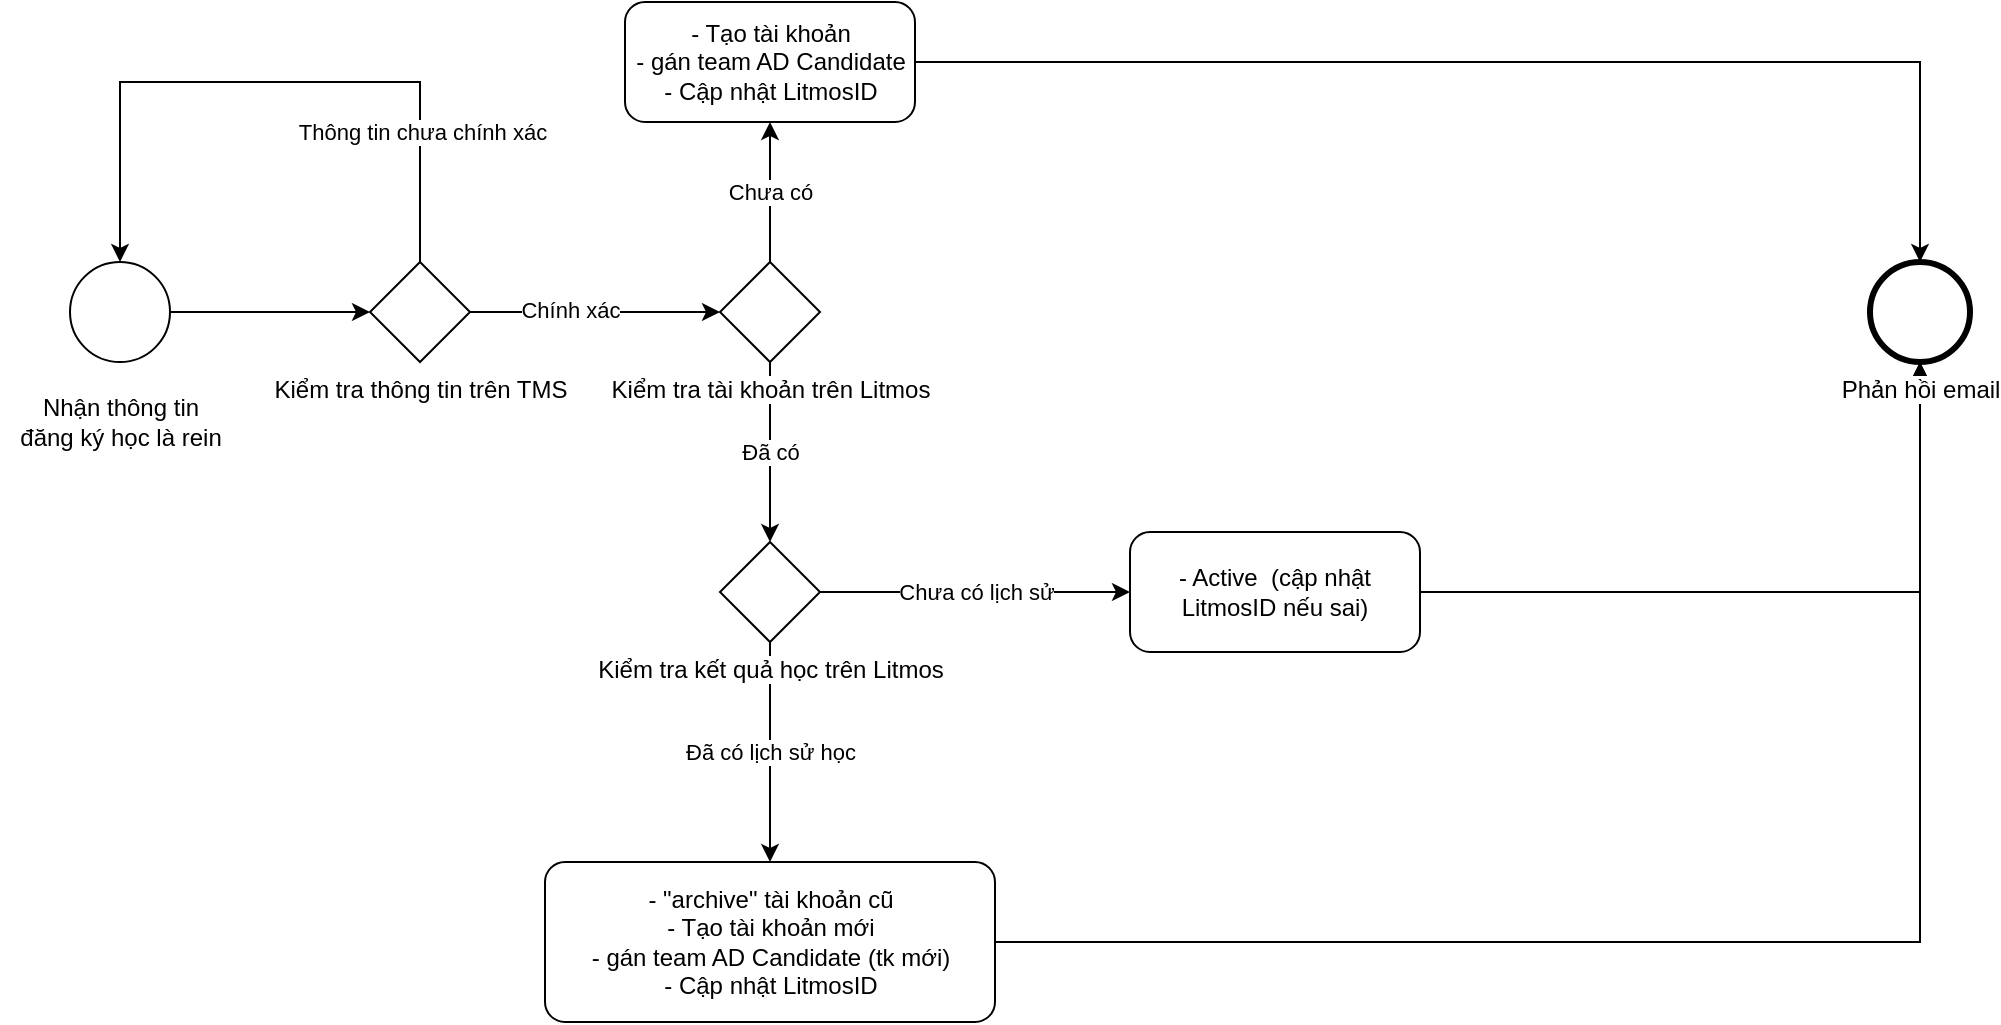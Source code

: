 <mxfile version="20.8.1" type="github" pages="2">
  <diagram id="DPO4XS-6EMBhYLj-GZPu" name="2 profile">
    <mxGraphModel dx="1674" dy="796" grid="1" gridSize="10" guides="1" tooltips="1" connect="1" arrows="1" fold="1" page="1" pageScale="1" pageWidth="850" pageHeight="1100" math="0" shadow="0">
      <root>
        <mxCell id="0" />
        <mxCell id="1" parent="0" />
        <mxCell id="NvTo4BpGLUiUqA6QtgEW-8" style="edgeStyle=orthogonalEdgeStyle;rounded=0;orthogonalLoop=1;jettySize=auto;html=1;entryX=0;entryY=0.5;entryDx=0;entryDy=0;entryPerimeter=0;" edge="1" parent="1" source="NvTo4BpGLUiUqA6QtgEW-2" target="NvTo4BpGLUiUqA6QtgEW-4">
          <mxGeometry relative="1" as="geometry" />
        </mxCell>
        <mxCell id="NvTo4BpGLUiUqA6QtgEW-2" value="" style="points=[[0.145,0.145,0],[0.5,0,0],[0.855,0.145,0],[1,0.5,0],[0.855,0.855,0],[0.5,1,0],[0.145,0.855,0],[0,0.5,0]];shape=mxgraph.bpmn.event;html=1;verticalLabelPosition=bottom;labelBackgroundColor=#ffffff;verticalAlign=top;align=center;perimeter=ellipsePerimeter;outlineConnect=0;aspect=fixed;outline=standard;symbol=general;" vertex="1" parent="1">
          <mxGeometry x="50" y="360" width="50" height="50" as="geometry" />
        </mxCell>
        <mxCell id="NvTo4BpGLUiUqA6QtgEW-3" value="Nhận thông tin &lt;br&gt;đăng ký học là rein" style="text;html=1;align=center;verticalAlign=middle;resizable=0;points=[];autosize=1;strokeColor=none;fillColor=none;" vertex="1" parent="1">
          <mxGeometry x="15" y="420" width="120" height="40" as="geometry" />
        </mxCell>
        <mxCell id="NvTo4BpGLUiUqA6QtgEW-9" style="edgeStyle=orthogonalEdgeStyle;rounded=0;orthogonalLoop=1;jettySize=auto;html=1;entryX=0;entryY=0.5;entryDx=0;entryDy=0;entryPerimeter=0;" edge="1" parent="1" source="NvTo4BpGLUiUqA6QtgEW-4" target="NvTo4BpGLUiUqA6QtgEW-5">
          <mxGeometry relative="1" as="geometry" />
        </mxCell>
        <mxCell id="NvTo4BpGLUiUqA6QtgEW-12" value="Chính xác" style="edgeLabel;html=1;align=center;verticalAlign=middle;resizable=0;points=[];" vertex="1" connectable="0" parent="NvTo4BpGLUiUqA6QtgEW-9">
          <mxGeometry x="-0.2" y="1" relative="1" as="geometry">
            <mxPoint as="offset" />
          </mxGeometry>
        </mxCell>
        <mxCell id="NvTo4BpGLUiUqA6QtgEW-10" style="edgeStyle=orthogonalEdgeStyle;rounded=0;orthogonalLoop=1;jettySize=auto;html=1;entryX=0.5;entryY=0;entryDx=0;entryDy=0;entryPerimeter=0;" edge="1" parent="1" source="NvTo4BpGLUiUqA6QtgEW-4" target="NvTo4BpGLUiUqA6QtgEW-2">
          <mxGeometry relative="1" as="geometry">
            <Array as="points">
              <mxPoint x="225" y="270" />
              <mxPoint x="75" y="270" />
            </Array>
          </mxGeometry>
        </mxCell>
        <mxCell id="NvTo4BpGLUiUqA6QtgEW-11" value="Thông tin chưa chính xác" style="edgeLabel;html=1;align=center;verticalAlign=middle;resizable=0;points=[];" vertex="1" connectable="0" parent="NvTo4BpGLUiUqA6QtgEW-10">
          <mxGeometry x="-0.606" y="-1" relative="1" as="geometry">
            <mxPoint as="offset" />
          </mxGeometry>
        </mxCell>
        <mxCell id="NvTo4BpGLUiUqA6QtgEW-4" value="Kiểm tra thông tin trên TMS" style="points=[[0.25,0.25,0],[0.5,0,0],[0.75,0.25,0],[1,0.5,0],[0.75,0.75,0],[0.5,1,0],[0.25,0.75,0],[0,0.5,0]];shape=mxgraph.bpmn.gateway2;html=1;verticalLabelPosition=bottom;labelBackgroundColor=#ffffff;verticalAlign=top;align=center;perimeter=rhombusPerimeter;outlineConnect=0;outline=none;symbol=none;" vertex="1" parent="1">
          <mxGeometry x="200" y="360" width="50" height="50" as="geometry" />
        </mxCell>
        <mxCell id="NvTo4BpGLUiUqA6QtgEW-13" value="Chưa có" style="edgeStyle=orthogonalEdgeStyle;rounded=0;orthogonalLoop=1;jettySize=auto;html=1;entryX=0.5;entryY=1;entryDx=0;entryDy=0;entryPerimeter=0;" edge="1" parent="1" source="NvTo4BpGLUiUqA6QtgEW-5" target="NvTo4BpGLUiUqA6QtgEW-7">
          <mxGeometry relative="1" as="geometry" />
        </mxCell>
        <mxCell id="NvTo4BpGLUiUqA6QtgEW-14" value="Đã có" style="edgeStyle=orthogonalEdgeStyle;rounded=0;orthogonalLoop=1;jettySize=auto;html=1;entryX=0.5;entryY=0;entryDx=0;entryDy=0;entryPerimeter=0;" edge="1" parent="1" source="NvTo4BpGLUiUqA6QtgEW-5" target="NvTo4BpGLUiUqA6QtgEW-6">
          <mxGeometry relative="1" as="geometry" />
        </mxCell>
        <mxCell id="NvTo4BpGLUiUqA6QtgEW-5" value="Kiểm tra tài khoản trên Litmos" style="points=[[0.25,0.25,0],[0.5,0,0],[0.75,0.25,0],[1,0.5,0],[0.75,0.75,0],[0.5,1,0],[0.25,0.75,0],[0,0.5,0]];shape=mxgraph.bpmn.gateway2;html=1;verticalLabelPosition=bottom;labelBackgroundColor=#ffffff;verticalAlign=top;align=center;perimeter=rhombusPerimeter;outlineConnect=0;outline=none;symbol=none;" vertex="1" parent="1">
          <mxGeometry x="375" y="360" width="50" height="50" as="geometry" />
        </mxCell>
        <mxCell id="NvTo4BpGLUiUqA6QtgEW-17" value="Chưa có lịch sử" style="edgeStyle=orthogonalEdgeStyle;rounded=0;orthogonalLoop=1;jettySize=auto;html=1;entryX=0;entryY=0.5;entryDx=0;entryDy=0;entryPerimeter=0;" edge="1" parent="1" source="NvTo4BpGLUiUqA6QtgEW-6" target="NvTo4BpGLUiUqA6QtgEW-16">
          <mxGeometry relative="1" as="geometry" />
        </mxCell>
        <mxCell id="NvTo4BpGLUiUqA6QtgEW-18" value="Đã có lịch sử học" style="edgeStyle=orthogonalEdgeStyle;rounded=0;orthogonalLoop=1;jettySize=auto;html=1;entryX=0.5;entryY=0;entryDx=0;entryDy=0;entryPerimeter=0;" edge="1" parent="1" source="NvTo4BpGLUiUqA6QtgEW-6" target="NvTo4BpGLUiUqA6QtgEW-15">
          <mxGeometry relative="1" as="geometry" />
        </mxCell>
        <mxCell id="NvTo4BpGLUiUqA6QtgEW-6" value="Kiểm tra kết quả học trên Litmos" style="points=[[0.25,0.25,0],[0.5,0,0],[0.75,0.25,0],[1,0.5,0],[0.75,0.75,0],[0.5,1,0],[0.25,0.75,0],[0,0.5,0]];shape=mxgraph.bpmn.gateway2;html=1;verticalLabelPosition=bottom;labelBackgroundColor=#ffffff;verticalAlign=top;align=center;perimeter=rhombusPerimeter;outlineConnect=0;outline=none;symbol=none;" vertex="1" parent="1">
          <mxGeometry x="375" y="500" width="50" height="50" as="geometry" />
        </mxCell>
        <mxCell id="NvTo4BpGLUiUqA6QtgEW-20" style="edgeStyle=orthogonalEdgeStyle;rounded=0;orthogonalLoop=1;jettySize=auto;html=1;entryX=0.5;entryY=0;entryDx=0;entryDy=0;entryPerimeter=0;" edge="1" parent="1" source="NvTo4BpGLUiUqA6QtgEW-7" target="NvTo4BpGLUiUqA6QtgEW-19">
          <mxGeometry relative="1" as="geometry" />
        </mxCell>
        <mxCell id="NvTo4BpGLUiUqA6QtgEW-7" value="- Tạo tài khoản&lt;br&gt;- gán team AD Candidate&lt;br&gt;- Cập nhật LitmosID" style="points=[[0.25,0,0],[0.5,0,0],[0.75,0,0],[1,0.25,0],[1,0.5,0],[1,0.75,0],[0.75,1,0],[0.5,1,0],[0.25,1,0],[0,0.75,0],[0,0.5,0],[0,0.25,0]];shape=mxgraph.bpmn.task;whiteSpace=wrap;rectStyle=rounded;size=10;html=1;taskMarker=abstract;" vertex="1" parent="1">
          <mxGeometry x="327.5" y="230" width="145" height="60" as="geometry" />
        </mxCell>
        <mxCell id="NvTo4BpGLUiUqA6QtgEW-22" style="edgeStyle=orthogonalEdgeStyle;rounded=0;orthogonalLoop=1;jettySize=auto;html=1;entryX=0.5;entryY=1;entryDx=0;entryDy=0;entryPerimeter=0;" edge="1" parent="1" source="NvTo4BpGLUiUqA6QtgEW-15" target="NvTo4BpGLUiUqA6QtgEW-19">
          <mxGeometry relative="1" as="geometry" />
        </mxCell>
        <mxCell id="NvTo4BpGLUiUqA6QtgEW-15" value="- &quot;archive&quot; tài khoản cũ&lt;br&gt;- Tạo tài khoản mới&lt;br&gt;- gán team AD Candidate (tk mới)&lt;br&gt;- Cập nhật LitmosID" style="points=[[0.25,0,0],[0.5,0,0],[0.75,0,0],[1,0.25,0],[1,0.5,0],[1,0.75,0],[0.75,1,0],[0.5,1,0],[0.25,1,0],[0,0.75,0],[0,0.5,0],[0,0.25,0]];shape=mxgraph.bpmn.task;whiteSpace=wrap;rectStyle=rounded;size=10;html=1;taskMarker=abstract;" vertex="1" parent="1">
          <mxGeometry x="287.5" y="660" width="225" height="80" as="geometry" />
        </mxCell>
        <mxCell id="NvTo4BpGLUiUqA6QtgEW-21" style="edgeStyle=orthogonalEdgeStyle;rounded=0;orthogonalLoop=1;jettySize=auto;html=1;" edge="1" parent="1" source="NvTo4BpGLUiUqA6QtgEW-16" target="NvTo4BpGLUiUqA6QtgEW-19">
          <mxGeometry relative="1" as="geometry" />
        </mxCell>
        <mxCell id="NvTo4BpGLUiUqA6QtgEW-16" value="- Active&amp;nbsp; (cập nhật LitmosID nếu sai)" style="points=[[0.25,0,0],[0.5,0,0],[0.75,0,0],[1,0.25,0],[1,0.5,0],[1,0.75,0],[0.75,1,0],[0.5,1,0],[0.25,1,0],[0,0.75,0],[0,0.5,0],[0,0.25,0]];shape=mxgraph.bpmn.task;whiteSpace=wrap;rectStyle=rounded;size=10;html=1;taskMarker=abstract;" vertex="1" parent="1">
          <mxGeometry x="580" y="495" width="145" height="60" as="geometry" />
        </mxCell>
        <mxCell id="NvTo4BpGLUiUqA6QtgEW-19" value="Phản hồi email" style="points=[[0.145,0.145,0],[0.5,0,0],[0.855,0.145,0],[1,0.5,0],[0.855,0.855,0],[0.5,1,0],[0.145,0.855,0],[0,0.5,0]];shape=mxgraph.bpmn.event;html=1;verticalLabelPosition=bottom;labelBackgroundColor=#ffffff;verticalAlign=top;align=center;perimeter=ellipsePerimeter;outlineConnect=0;aspect=fixed;outline=end;symbol=terminate2;" vertex="1" parent="1">
          <mxGeometry x="950" y="360" width="50" height="50" as="geometry" />
        </mxCell>
      </root>
    </mxGraphModel>
  </diagram>
  <diagram id="6DlRw8bb4zmcJ_bJIPaH" name="1 profile">
    <mxGraphModel dx="1674" dy="796" grid="1" gridSize="10" guides="1" tooltips="1" connect="1" arrows="1" fold="1" page="1" pageScale="1" pageWidth="850" pageHeight="1100" math="0" shadow="0">
      <root>
        <mxCell id="0" />
        <mxCell id="1" parent="0" />
        <mxCell id="MlbkXNLpt9Xtt3pzgXLe-1" style="edgeStyle=orthogonalEdgeStyle;rounded=0;orthogonalLoop=1;jettySize=auto;html=1;entryX=0;entryY=0.5;entryDx=0;entryDy=0;entryPerimeter=0;" edge="1" parent="1" source="MlbkXNLpt9Xtt3pzgXLe-2" target="MlbkXNLpt9Xtt3pzgXLe-8">
          <mxGeometry relative="1" as="geometry" />
        </mxCell>
        <mxCell id="MlbkXNLpt9Xtt3pzgXLe-2" value="" style="points=[[0.145,0.145,0],[0.5,0,0],[0.855,0.145,0],[1,0.5,0],[0.855,0.855,0],[0.5,1,0],[0.145,0.855,0],[0,0.5,0]];shape=mxgraph.bpmn.event;html=1;verticalLabelPosition=bottom;labelBackgroundColor=#ffffff;verticalAlign=top;align=center;perimeter=ellipsePerimeter;outlineConnect=0;aspect=fixed;outline=standard;symbol=general;" vertex="1" parent="1">
          <mxGeometry x="50" y="360" width="50" height="50" as="geometry" />
        </mxCell>
        <mxCell id="MlbkXNLpt9Xtt3pzgXLe-3" value="Nhận thông tin &lt;br&gt;đăng ký học là rein" style="text;html=1;align=center;verticalAlign=middle;resizable=0;points=[];autosize=1;strokeColor=none;fillColor=none;" vertex="1" parent="1">
          <mxGeometry x="15" y="420" width="120" height="40" as="geometry" />
        </mxCell>
        <mxCell id="MlbkXNLpt9Xtt3pzgXLe-4" style="edgeStyle=orthogonalEdgeStyle;rounded=0;orthogonalLoop=1;jettySize=auto;html=1;entryX=0;entryY=0.5;entryDx=0;entryDy=0;entryPerimeter=0;" edge="1" parent="1" source="MlbkXNLpt9Xtt3pzgXLe-8" target="MlbkXNLpt9Xtt3pzgXLe-11">
          <mxGeometry relative="1" as="geometry" />
        </mxCell>
        <mxCell id="MlbkXNLpt9Xtt3pzgXLe-5" value="Chính xác" style="edgeLabel;html=1;align=center;verticalAlign=middle;resizable=0;points=[];" vertex="1" connectable="0" parent="MlbkXNLpt9Xtt3pzgXLe-4">
          <mxGeometry x="-0.2" y="1" relative="1" as="geometry">
            <mxPoint as="offset" />
          </mxGeometry>
        </mxCell>
        <mxCell id="MlbkXNLpt9Xtt3pzgXLe-6" style="edgeStyle=orthogonalEdgeStyle;rounded=0;orthogonalLoop=1;jettySize=auto;html=1;entryX=0.5;entryY=0;entryDx=0;entryDy=0;entryPerimeter=0;" edge="1" parent="1" source="MlbkXNLpt9Xtt3pzgXLe-8" target="MlbkXNLpt9Xtt3pzgXLe-2">
          <mxGeometry relative="1" as="geometry">
            <Array as="points">
              <mxPoint x="225" y="270" />
              <mxPoint x="75" y="270" />
            </Array>
          </mxGeometry>
        </mxCell>
        <mxCell id="MlbkXNLpt9Xtt3pzgXLe-7" value="Thông tin chưa chính xác" style="edgeLabel;html=1;align=center;verticalAlign=middle;resizable=0;points=[];" vertex="1" connectable="0" parent="MlbkXNLpt9Xtt3pzgXLe-6">
          <mxGeometry x="-0.606" y="-1" relative="1" as="geometry">
            <mxPoint as="offset" />
          </mxGeometry>
        </mxCell>
        <mxCell id="MlbkXNLpt9Xtt3pzgXLe-8" value="Kiểm tra thông tin trên TMS" style="points=[[0.25,0.25,0],[0.5,0,0],[0.75,0.25,0],[1,0.5,0],[0.75,0.75,0],[0.5,1,0],[0.25,0.75,0],[0,0.5,0]];shape=mxgraph.bpmn.gateway2;html=1;verticalLabelPosition=bottom;labelBackgroundColor=#ffffff;verticalAlign=top;align=center;perimeter=rhombusPerimeter;outlineConnect=0;outline=none;symbol=none;" vertex="1" parent="1">
          <mxGeometry x="200" y="360" width="50" height="50" as="geometry" />
        </mxCell>
        <mxCell id="MlbkXNLpt9Xtt3pzgXLe-9" value="Chưa có" style="edgeStyle=orthogonalEdgeStyle;rounded=0;orthogonalLoop=1;jettySize=auto;html=1;entryX=0.5;entryY=1;entryDx=0;entryDy=0;entryPerimeter=0;" edge="1" parent="1" source="MlbkXNLpt9Xtt3pzgXLe-11" target="MlbkXNLpt9Xtt3pzgXLe-16">
          <mxGeometry relative="1" as="geometry" />
        </mxCell>
        <mxCell id="MlbkXNLpt9Xtt3pzgXLe-23" value="Đã có" style="edgeStyle=orthogonalEdgeStyle;rounded=0;orthogonalLoop=1;jettySize=auto;html=1;entryX=0.33;entryY=-0.05;entryDx=0;entryDy=0;entryPerimeter=0;" edge="1" parent="1" source="MlbkXNLpt9Xtt3pzgXLe-11" target="MlbkXNLpt9Xtt3pzgXLe-22">
          <mxGeometry relative="1" as="geometry" />
        </mxCell>
        <mxCell id="MlbkXNLpt9Xtt3pzgXLe-11" value="Kiểm tra tài khoản trên Litmos" style="points=[[0.25,0.25,0],[0.5,0,0],[0.75,0.25,0],[1,0.5,0],[0.75,0.75,0],[0.5,1,0],[0.25,0.75,0],[0,0.5,0]];shape=mxgraph.bpmn.gateway2;html=1;verticalLabelPosition=bottom;labelBackgroundColor=#ffffff;verticalAlign=top;align=center;perimeter=rhombusPerimeter;outlineConnect=0;outline=none;symbol=none;" vertex="1" parent="1">
          <mxGeometry x="375" y="360" width="50" height="50" as="geometry" />
        </mxCell>
        <mxCell id="MlbkXNLpt9Xtt3pzgXLe-15" style="edgeStyle=orthogonalEdgeStyle;rounded=0;orthogonalLoop=1;jettySize=auto;html=1;entryX=0.5;entryY=0;entryDx=0;entryDy=0;entryPerimeter=0;" edge="1" parent="1" source="MlbkXNLpt9Xtt3pzgXLe-16" target="MlbkXNLpt9Xtt3pzgXLe-21">
          <mxGeometry relative="1" as="geometry" />
        </mxCell>
        <mxCell id="MlbkXNLpt9Xtt3pzgXLe-16" value="- Tạo tài khoản&lt;br&gt;- gán team AD Candidate&lt;br&gt;- Cập nhật LitmosID" style="points=[[0.25,0,0],[0.5,0,0],[0.75,0,0],[1,0.25,0],[1,0.5,0],[1,0.75,0],[0.75,1,0],[0.5,1,0],[0.25,1,0],[0,0.75,0],[0,0.5,0],[0,0.25,0]];shape=mxgraph.bpmn.task;whiteSpace=wrap;rectStyle=rounded;size=10;html=1;taskMarker=abstract;" vertex="1" parent="1">
          <mxGeometry x="327.5" y="230" width="145" height="60" as="geometry" />
        </mxCell>
        <mxCell id="MlbkXNLpt9Xtt3pzgXLe-17" style="edgeStyle=orthogonalEdgeStyle;rounded=0;orthogonalLoop=1;jettySize=auto;html=1;entryX=0.5;entryY=1;entryDx=0;entryDy=0;entryPerimeter=0;" edge="1" parent="1" target="MlbkXNLpt9Xtt3pzgXLe-21">
          <mxGeometry relative="1" as="geometry">
            <mxPoint x="525" y="550" as="sourcePoint" />
          </mxGeometry>
        </mxCell>
        <mxCell id="MlbkXNLpt9Xtt3pzgXLe-21" value="Phản hồi email" style="points=[[0.145,0.145,0],[0.5,0,0],[0.855,0.145,0],[1,0.5,0],[0.855,0.855,0],[0.5,1,0],[0.145,0.855,0],[0,0.5,0]];shape=mxgraph.bpmn.event;html=1;verticalLabelPosition=bottom;labelBackgroundColor=#ffffff;verticalAlign=top;align=center;perimeter=ellipsePerimeter;outlineConnect=0;aspect=fixed;outline=end;symbol=terminate2;" vertex="1" parent="1">
          <mxGeometry x="950" y="360" width="50" height="50" as="geometry" />
        </mxCell>
        <mxCell id="MlbkXNLpt9Xtt3pzgXLe-22" value="- Đổi về SĐT (nếu đang là MSDL)&lt;br&gt;- Active (nếu đang là inactive)&lt;br&gt;- Cập nhật LitmosID (nếu cần)" style="points=[[0.25,0,0],[0.5,0,0],[0.75,0,0],[1,0.25,0],[1,0.5,0],[1,0.75,0],[0.75,1,0],[0.5,1,0],[0.25,1,0],[0,0.75,0],[0,0.5,0],[0,0.25,0]];shape=mxgraph.bpmn.task;whiteSpace=wrap;rectStyle=rounded;size=10;html=1;taskMarker=abstract;" vertex="1" parent="1">
          <mxGeometry x="327.5" y="520" width="222.5" height="60" as="geometry" />
        </mxCell>
      </root>
    </mxGraphModel>
  </diagram>
</mxfile>
